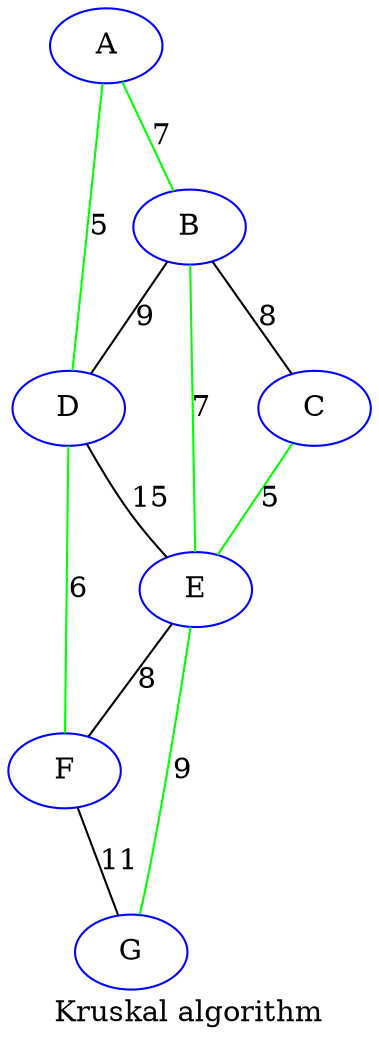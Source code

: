 graph {
label="Kruskal algorithm"
G [color=blue]
E [color=blue]
F [color=blue]
C [color=blue]
D [color=blue]
A [color=blue]
B [color=blue]
A -- B[label="7",color=green]
A -- D[label="5",color=green]
B -- C[label="8"]
B -- D[label="9"]
B -- E[label="7",color=green]
C -- E[label="5",color=green]
D -- E[label="15"]
D -- F[label="6",color=green]
E -- F[label="8"]
E -- G[label="9",color=green]
F -- G[label="11"]
}